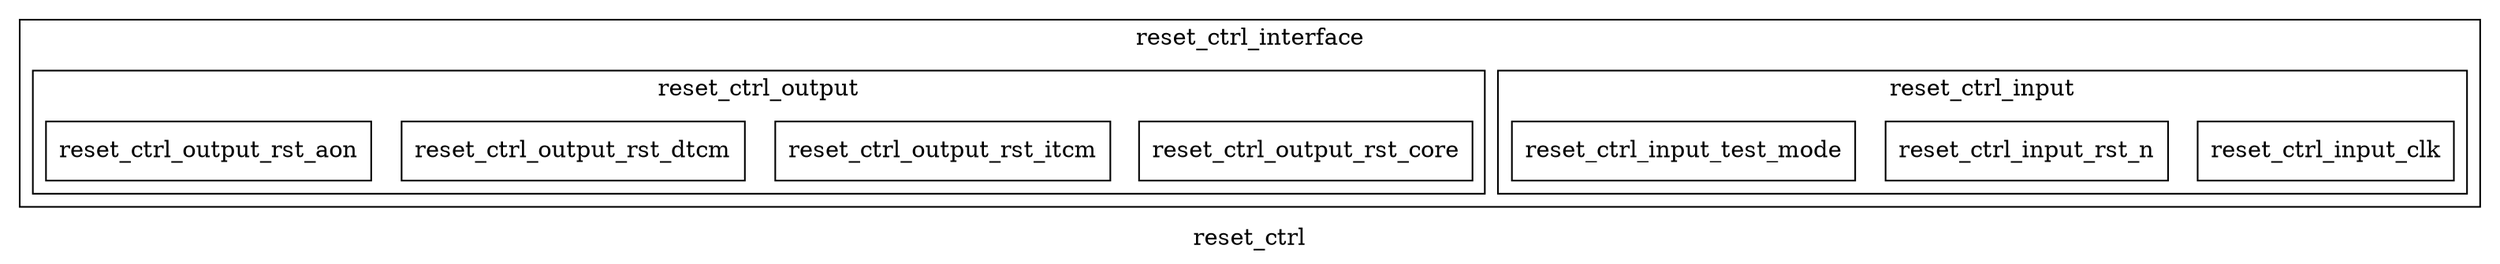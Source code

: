 digraph cluster_reset_ctrl {
label = "reset_ctrl";

subgraph cluster_reset_ctrl_interface {
label = "reset_ctrl_interface";

subgraph cluster_reset_ctrl_input {
    label = "reset_ctrl_input";
    reset_ctrl_input_clk  [ shape=box, label="reset_ctrl_input_clk", color="black", fontcolor="black" ];
    reset_ctrl_input_rst_n  [ shape=box, label="reset_ctrl_input_rst_n", color="black", fontcolor="black" ];
    reset_ctrl_input_test_mode  [ shape=box, label="reset_ctrl_input_test_mode", color="black", fontcolor="black" ];
}

subgraph cluster_reset_ctrl_output {
    label = "reset_ctrl_output";
    reset_ctrl_output_rst_core  [ shape=box, label="reset_ctrl_output_rst_core", color="black", fontcolor="black" ];
    reset_ctrl_output_rst_itcm  [ shape=box, label="reset_ctrl_output_rst_itcm", color="black", fontcolor="black" ];
    reset_ctrl_output_rst_dtcm  [ shape=box, label="reset_ctrl_output_rst_dtcm", color="black", fontcolor="black" ];
    reset_ctrl_output_rst_aon  [ shape=box, label="reset_ctrl_output_rst_aon", color="black", fontcolor="black" ];
}

subgraph cluster_reset_ctrl_inout {
    label = "reset_ctrl_inout";
}

}

}